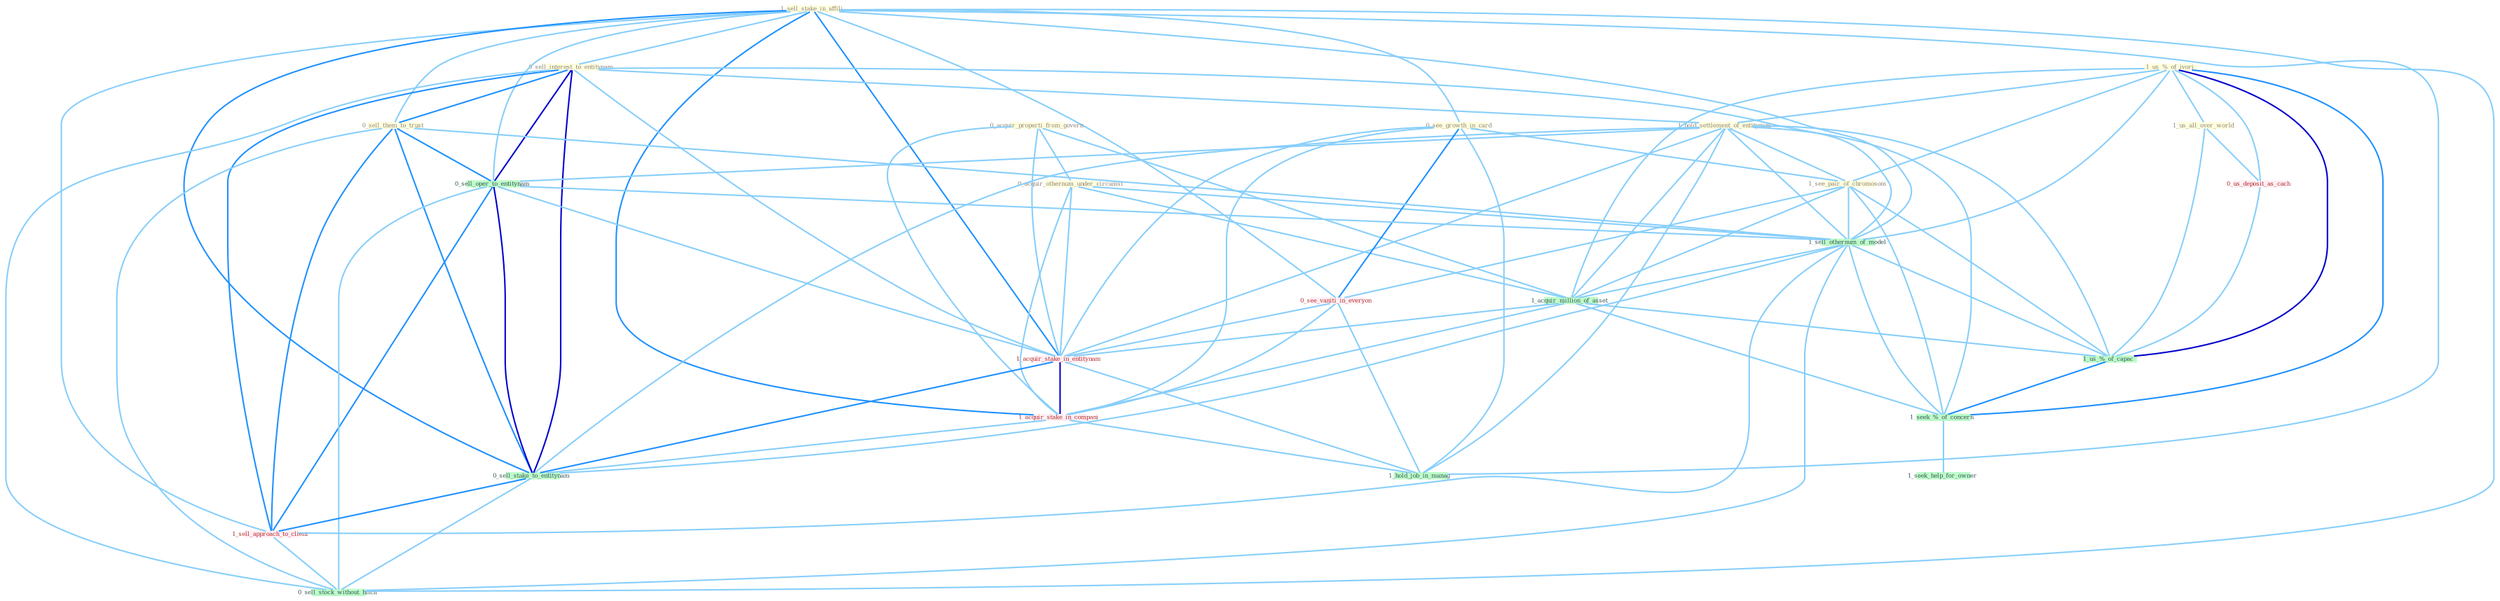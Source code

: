 Graph G{ 
    node
    [shape=polygon,style=filled,width=.5,height=.06,color="#BDFCC9",fixedsize=true,fontsize=4,
    fontcolor="#2f4f4f"];
    {node
    [color="#ffffe0", fontcolor="#8b7d6b"] "1_us_%_of_ivori " "1_sell_stake_in_affili " "0_sell_interest_to_entitynam " "0_acquir_properti_from_govern " "0_acquir_othernum_under_circumst " "1_hold_settlement_of_entitynam " "0_see_growth_in_card " "1_see_pair_of_chromosom " "0_sell_them_to_trust " "1_us_all_over_world "}
{node [color="#fff0f5", fontcolor="#b22222"] "0_see_vaniti_in_everyon " "0_us_deposit_as_cach " "1_acquir_stake_in_entitynam " "1_acquir_stake_in_compani " "1_sell_approach_to_client "}
edge [color="#B0E2FF"];

	"1_us_%_of_ivori " -- "1_hold_settlement_of_entitynam " [w="1", color="#87cefa" ];
	"1_us_%_of_ivori " -- "1_see_pair_of_chromosom " [w="1", color="#87cefa" ];
	"1_us_%_of_ivori " -- "1_us_all_over_world " [w="1", color="#87cefa" ];
	"1_us_%_of_ivori " -- "1_sell_othernum_of_model " [w="1", color="#87cefa" ];
	"1_us_%_of_ivori " -- "1_acquir_million_of_asset " [w="1", color="#87cefa" ];
	"1_us_%_of_ivori " -- "0_us_deposit_as_cach " [w="1", color="#87cefa" ];
	"1_us_%_of_ivori " -- "1_us_%_of_capac " [w="3", color="#0000cd" , len=0.6];
	"1_us_%_of_ivori " -- "1_seek_%_of_concern " [w="2", color="#1e90ff" , len=0.8];
	"1_sell_stake_in_affili " -- "0_sell_interest_to_entitynam " [w="1", color="#87cefa" ];
	"1_sell_stake_in_affili " -- "0_see_growth_in_card " [w="1", color="#87cefa" ];
	"1_sell_stake_in_affili " -- "0_sell_them_to_trust " [w="1", color="#87cefa" ];
	"1_sell_stake_in_affili " -- "0_sell_oper_to_entitynam " [w="1", color="#87cefa" ];
	"1_sell_stake_in_affili " -- "1_sell_othernum_of_model " [w="1", color="#87cefa" ];
	"1_sell_stake_in_affili " -- "0_see_vaniti_in_everyon " [w="1", color="#87cefa" ];
	"1_sell_stake_in_affili " -- "1_acquir_stake_in_entitynam " [w="2", color="#1e90ff" , len=0.8];
	"1_sell_stake_in_affili " -- "1_acquir_stake_in_compani " [w="2", color="#1e90ff" , len=0.8];
	"1_sell_stake_in_affili " -- "0_sell_stake_to_entitynam " [w="2", color="#1e90ff" , len=0.8];
	"1_sell_stake_in_affili " -- "1_sell_approach_to_client " [w="1", color="#87cefa" ];
	"1_sell_stake_in_affili " -- "1_hold_job_in_manag " [w="1", color="#87cefa" ];
	"1_sell_stake_in_affili " -- "0_sell_stock_without_hitch " [w="1", color="#87cefa" ];
	"0_sell_interest_to_entitynam " -- "1_hold_settlement_of_entitynam " [w="1", color="#87cefa" ];
	"0_sell_interest_to_entitynam " -- "0_sell_them_to_trust " [w="2", color="#1e90ff" , len=0.8];
	"0_sell_interest_to_entitynam " -- "0_sell_oper_to_entitynam " [w="3", color="#0000cd" , len=0.6];
	"0_sell_interest_to_entitynam " -- "1_sell_othernum_of_model " [w="1", color="#87cefa" ];
	"0_sell_interest_to_entitynam " -- "1_acquir_stake_in_entitynam " [w="1", color="#87cefa" ];
	"0_sell_interest_to_entitynam " -- "0_sell_stake_to_entitynam " [w="3", color="#0000cd" , len=0.6];
	"0_sell_interest_to_entitynam " -- "1_sell_approach_to_client " [w="2", color="#1e90ff" , len=0.8];
	"0_sell_interest_to_entitynam " -- "0_sell_stock_without_hitch " [w="1", color="#87cefa" ];
	"0_acquir_properti_from_govern " -- "0_acquir_othernum_under_circumst " [w="1", color="#87cefa" ];
	"0_acquir_properti_from_govern " -- "1_acquir_million_of_asset " [w="1", color="#87cefa" ];
	"0_acquir_properti_from_govern " -- "1_acquir_stake_in_entitynam " [w="1", color="#87cefa" ];
	"0_acquir_properti_from_govern " -- "1_acquir_stake_in_compani " [w="1", color="#87cefa" ];
	"0_acquir_othernum_under_circumst " -- "1_sell_othernum_of_model " [w="1", color="#87cefa" ];
	"0_acquir_othernum_under_circumst " -- "1_acquir_million_of_asset " [w="1", color="#87cefa" ];
	"0_acquir_othernum_under_circumst " -- "1_acquir_stake_in_entitynam " [w="1", color="#87cefa" ];
	"0_acquir_othernum_under_circumst " -- "1_acquir_stake_in_compani " [w="1", color="#87cefa" ];
	"1_hold_settlement_of_entitynam " -- "1_see_pair_of_chromosom " [w="1", color="#87cefa" ];
	"1_hold_settlement_of_entitynam " -- "0_sell_oper_to_entitynam " [w="1", color="#87cefa" ];
	"1_hold_settlement_of_entitynam " -- "1_sell_othernum_of_model " [w="1", color="#87cefa" ];
	"1_hold_settlement_of_entitynam " -- "1_acquir_million_of_asset " [w="1", color="#87cefa" ];
	"1_hold_settlement_of_entitynam " -- "1_acquir_stake_in_entitynam " [w="1", color="#87cefa" ];
	"1_hold_settlement_of_entitynam " -- "0_sell_stake_to_entitynam " [w="1", color="#87cefa" ];
	"1_hold_settlement_of_entitynam " -- "1_us_%_of_capac " [w="1", color="#87cefa" ];
	"1_hold_settlement_of_entitynam " -- "1_hold_job_in_manag " [w="1", color="#87cefa" ];
	"1_hold_settlement_of_entitynam " -- "1_seek_%_of_concern " [w="1", color="#87cefa" ];
	"0_see_growth_in_card " -- "1_see_pair_of_chromosom " [w="1", color="#87cefa" ];
	"0_see_growth_in_card " -- "0_see_vaniti_in_everyon " [w="2", color="#1e90ff" , len=0.8];
	"0_see_growth_in_card " -- "1_acquir_stake_in_entitynam " [w="1", color="#87cefa" ];
	"0_see_growth_in_card " -- "1_acquir_stake_in_compani " [w="1", color="#87cefa" ];
	"0_see_growth_in_card " -- "1_hold_job_in_manag " [w="1", color="#87cefa" ];
	"1_see_pair_of_chromosom " -- "1_sell_othernum_of_model " [w="1", color="#87cefa" ];
	"1_see_pair_of_chromosom " -- "0_see_vaniti_in_everyon " [w="1", color="#87cefa" ];
	"1_see_pair_of_chromosom " -- "1_acquir_million_of_asset " [w="1", color="#87cefa" ];
	"1_see_pair_of_chromosom " -- "1_us_%_of_capac " [w="1", color="#87cefa" ];
	"1_see_pair_of_chromosom " -- "1_seek_%_of_concern " [w="1", color="#87cefa" ];
	"0_sell_them_to_trust " -- "0_sell_oper_to_entitynam " [w="2", color="#1e90ff" , len=0.8];
	"0_sell_them_to_trust " -- "1_sell_othernum_of_model " [w="1", color="#87cefa" ];
	"0_sell_them_to_trust " -- "0_sell_stake_to_entitynam " [w="2", color="#1e90ff" , len=0.8];
	"0_sell_them_to_trust " -- "1_sell_approach_to_client " [w="2", color="#1e90ff" , len=0.8];
	"0_sell_them_to_trust " -- "0_sell_stock_without_hitch " [w="1", color="#87cefa" ];
	"1_us_all_over_world " -- "0_us_deposit_as_cach " [w="1", color="#87cefa" ];
	"1_us_all_over_world " -- "1_us_%_of_capac " [w="1", color="#87cefa" ];
	"0_sell_oper_to_entitynam " -- "1_sell_othernum_of_model " [w="1", color="#87cefa" ];
	"0_sell_oper_to_entitynam " -- "1_acquir_stake_in_entitynam " [w="1", color="#87cefa" ];
	"0_sell_oper_to_entitynam " -- "0_sell_stake_to_entitynam " [w="3", color="#0000cd" , len=0.6];
	"0_sell_oper_to_entitynam " -- "1_sell_approach_to_client " [w="2", color="#1e90ff" , len=0.8];
	"0_sell_oper_to_entitynam " -- "0_sell_stock_without_hitch " [w="1", color="#87cefa" ];
	"1_sell_othernum_of_model " -- "1_acquir_million_of_asset " [w="1", color="#87cefa" ];
	"1_sell_othernum_of_model " -- "0_sell_stake_to_entitynam " [w="1", color="#87cefa" ];
	"1_sell_othernum_of_model " -- "1_us_%_of_capac " [w="1", color="#87cefa" ];
	"1_sell_othernum_of_model " -- "1_sell_approach_to_client " [w="1", color="#87cefa" ];
	"1_sell_othernum_of_model " -- "0_sell_stock_without_hitch " [w="1", color="#87cefa" ];
	"1_sell_othernum_of_model " -- "1_seek_%_of_concern " [w="1", color="#87cefa" ];
	"0_see_vaniti_in_everyon " -- "1_acquir_stake_in_entitynam " [w="1", color="#87cefa" ];
	"0_see_vaniti_in_everyon " -- "1_acquir_stake_in_compani " [w="1", color="#87cefa" ];
	"0_see_vaniti_in_everyon " -- "1_hold_job_in_manag " [w="1", color="#87cefa" ];
	"1_acquir_million_of_asset " -- "1_acquir_stake_in_entitynam " [w="1", color="#87cefa" ];
	"1_acquir_million_of_asset " -- "1_acquir_stake_in_compani " [w="1", color="#87cefa" ];
	"1_acquir_million_of_asset " -- "1_us_%_of_capac " [w="1", color="#87cefa" ];
	"1_acquir_million_of_asset " -- "1_seek_%_of_concern " [w="1", color="#87cefa" ];
	"0_us_deposit_as_cach " -- "1_us_%_of_capac " [w="1", color="#87cefa" ];
	"1_acquir_stake_in_entitynam " -- "1_acquir_stake_in_compani " [w="3", color="#0000cd" , len=0.6];
	"1_acquir_stake_in_entitynam " -- "0_sell_stake_to_entitynam " [w="2", color="#1e90ff" , len=0.8];
	"1_acquir_stake_in_entitynam " -- "1_hold_job_in_manag " [w="1", color="#87cefa" ];
	"1_acquir_stake_in_compani " -- "0_sell_stake_to_entitynam " [w="1", color="#87cefa" ];
	"1_acquir_stake_in_compani " -- "1_hold_job_in_manag " [w="1", color="#87cefa" ];
	"0_sell_stake_to_entitynam " -- "1_sell_approach_to_client " [w="2", color="#1e90ff" , len=0.8];
	"0_sell_stake_to_entitynam " -- "0_sell_stock_without_hitch " [w="1", color="#87cefa" ];
	"1_us_%_of_capac " -- "1_seek_%_of_concern " [w="2", color="#1e90ff" , len=0.8];
	"1_sell_approach_to_client " -- "0_sell_stock_without_hitch " [w="1", color="#87cefa" ];
	"1_seek_%_of_concern " -- "1_seek_help_for_owner " [w="1", color="#87cefa" ];
}